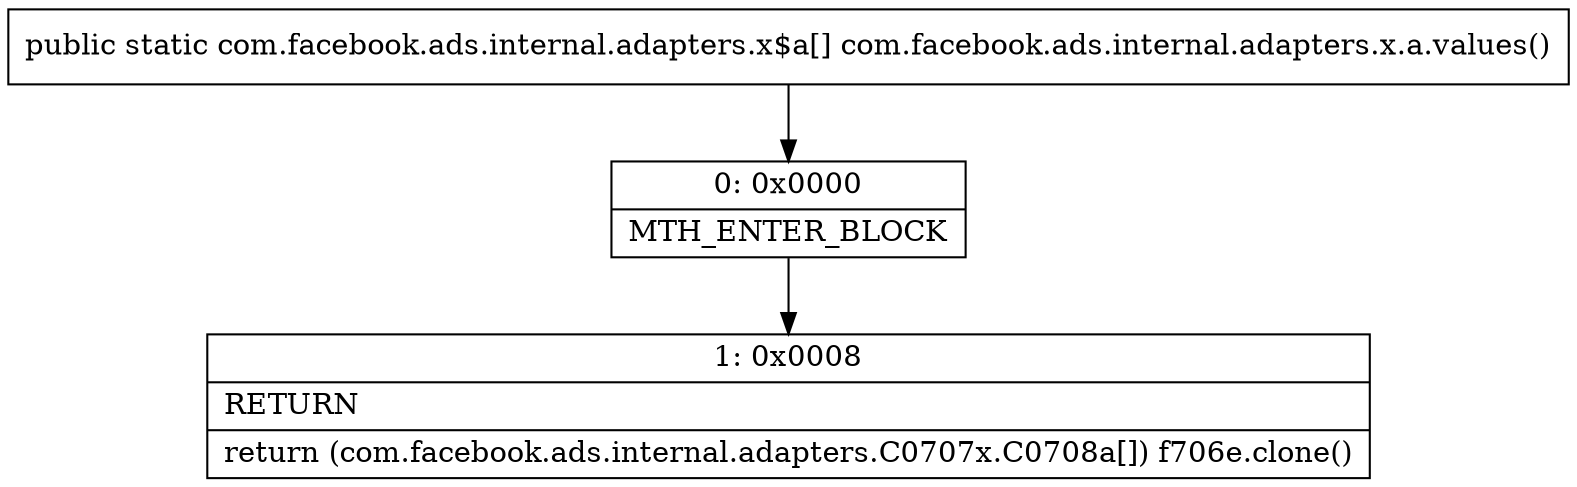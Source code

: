 digraph "CFG forcom.facebook.ads.internal.adapters.x.a.values()[Lcom\/facebook\/ads\/internal\/adapters\/x$a;" {
Node_0 [shape=record,label="{0\:\ 0x0000|MTH_ENTER_BLOCK\l}"];
Node_1 [shape=record,label="{1\:\ 0x0008|RETURN\l|return (com.facebook.ads.internal.adapters.C0707x.C0708a[]) f706e.clone()\l}"];
MethodNode[shape=record,label="{public static com.facebook.ads.internal.adapters.x$a[] com.facebook.ads.internal.adapters.x.a.values() }"];
MethodNode -> Node_0;
Node_0 -> Node_1;
}

